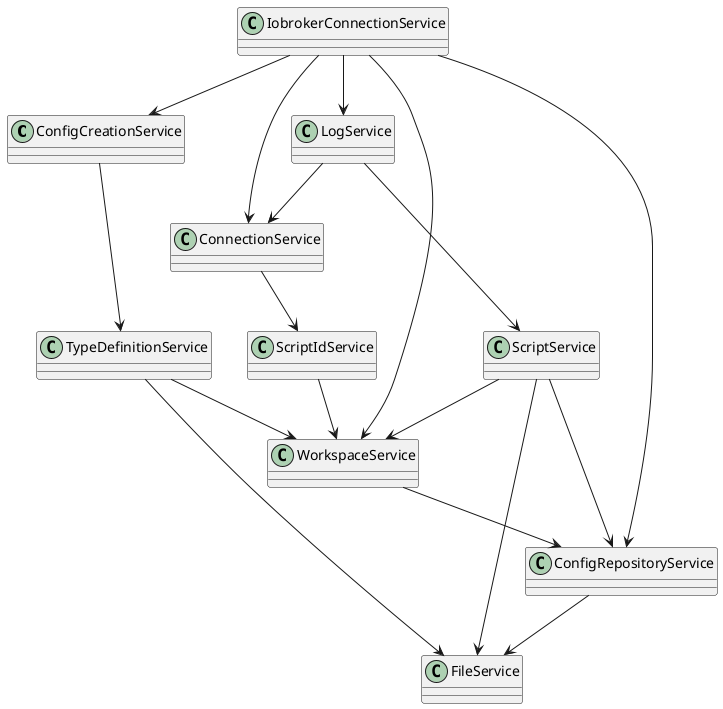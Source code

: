 @startuml Services
class ConfigCreationService
class ConfigRepositoryService
class ConnectionService
class IobrokerConnectionService
class LogService
class TypeDefinitionService
class WorkspaceService
class FileService
class ScriptService
class ScriptIdService

ConfigCreationService --> TypeDefinitionService
ConfigRepositoryService --> FileService
ConnectionService --> ScriptIdService
IobrokerConnectionService --> ConfigCreationService
IobrokerConnectionService --> ConfigRepositoryService
IobrokerConnectionService --> ConnectionService
IobrokerConnectionService --> WorkspaceService
IobrokerConnectionService --> LogService
LogService --> ConnectionService
LogService --> ScriptService
TypeDefinitionService --> FileService
TypeDefinitionService --> WorkspaceService
WorkspaceService --> ConfigRepositoryService
ScriptService --> WorkspaceService
ScriptService --> FileService
ScriptService --> ConfigRepositoryService
ScriptIdService --> WorkspaceService
@enduml
